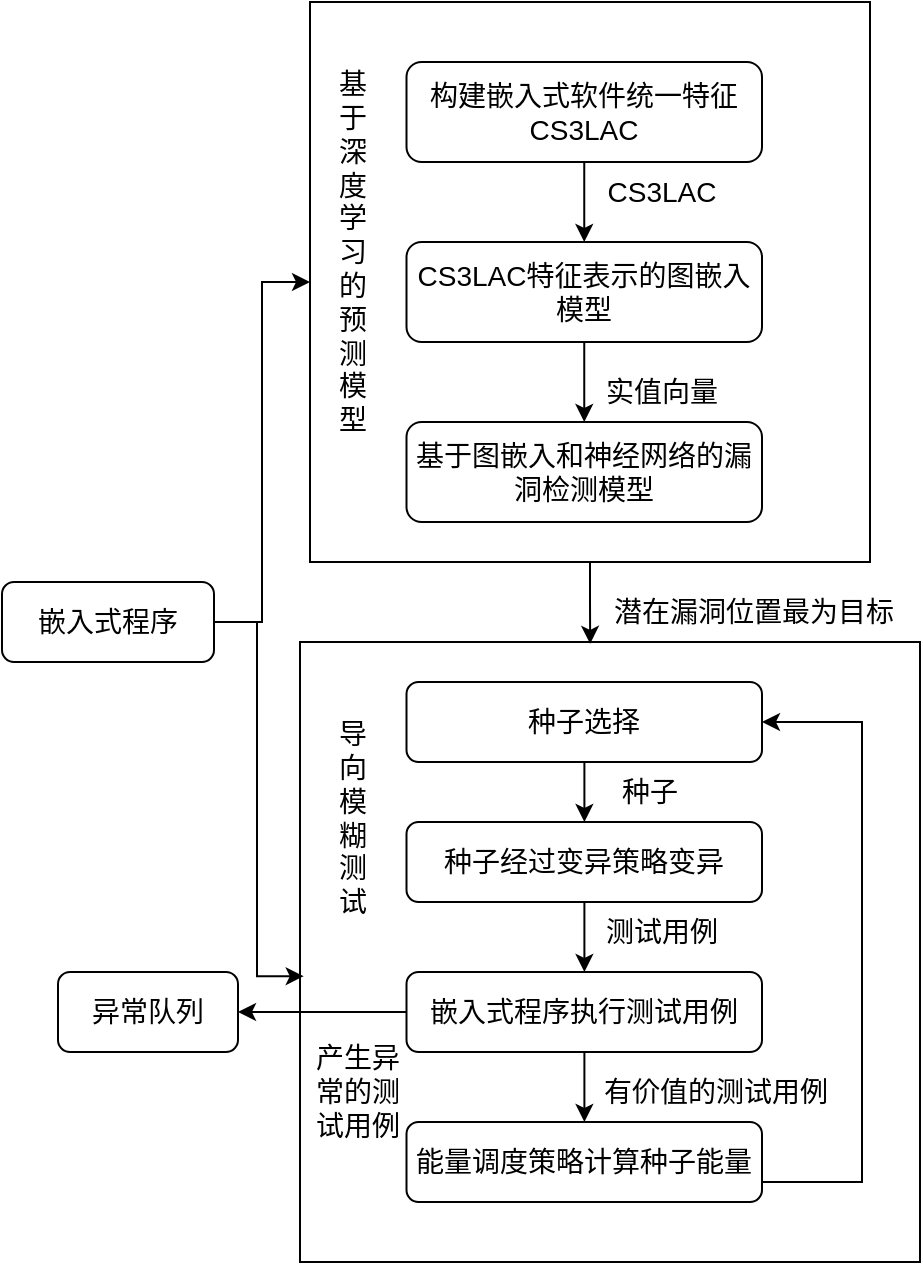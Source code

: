 <mxfile version="16.6.5" type="github">
  <diagram id="OHyPSjCy68gsxI-wNri1" name="第 1 页">
    <mxGraphModel dx="1422" dy="762" grid="1" gridSize="10" guides="1" tooltips="1" connect="1" arrows="1" fold="1" page="1" pageScale="1" pageWidth="827" pageHeight="1169" math="0" shadow="0">
      <root>
        <mxCell id="0" />
        <mxCell id="1" parent="0" />
        <mxCell id="xx09_448Wli5jbYRlQ8F-13" value="" style="whiteSpace=wrap;html=1;aspect=fixed;fontSize=14;" vertex="1" parent="1">
          <mxGeometry x="269" y="420" width="310" height="310" as="geometry" />
        </mxCell>
        <mxCell id="xx09_448Wli5jbYRlQ8F-27" style="edgeStyle=orthogonalEdgeStyle;rounded=0;orthogonalLoop=1;jettySize=auto;html=1;entryX=0.468;entryY=0.003;entryDx=0;entryDy=0;entryPerimeter=0;fontSize=14;" edge="1" parent="1" source="xx09_448Wli5jbYRlQ8F-12" target="xx09_448Wli5jbYRlQ8F-13">
          <mxGeometry relative="1" as="geometry" />
        </mxCell>
        <mxCell id="xx09_448Wli5jbYRlQ8F-12" value="" style="whiteSpace=wrap;html=1;aspect=fixed;fontSize=14;" vertex="1" parent="1">
          <mxGeometry x="274" y="100" width="280" height="280" as="geometry" />
        </mxCell>
        <mxCell id="xx09_448Wli5jbYRlQ8F-29" style="edgeStyle=orthogonalEdgeStyle;rounded=0;orthogonalLoop=1;jettySize=auto;html=1;entryX=0;entryY=0.5;entryDx=0;entryDy=0;fontSize=14;" edge="1" parent="1" source="xx09_448Wli5jbYRlQ8F-1" target="xx09_448Wli5jbYRlQ8F-12">
          <mxGeometry relative="1" as="geometry" />
        </mxCell>
        <mxCell id="xx09_448Wli5jbYRlQ8F-30" style="edgeStyle=orthogonalEdgeStyle;rounded=0;orthogonalLoop=1;jettySize=auto;html=1;entryX=0.006;entryY=0.539;entryDx=0;entryDy=0;entryPerimeter=0;fontSize=14;" edge="1" parent="1" source="xx09_448Wli5jbYRlQ8F-1" target="xx09_448Wli5jbYRlQ8F-13">
          <mxGeometry relative="1" as="geometry" />
        </mxCell>
        <mxCell id="xx09_448Wli5jbYRlQ8F-1" value="&lt;font style=&quot;font-size: 14px&quot;&gt;嵌入式程序&lt;/font&gt;" style="rounded=1;whiteSpace=wrap;html=1;" vertex="1" parent="1">
          <mxGeometry x="120" y="390" width="106" height="40" as="geometry" />
        </mxCell>
        <mxCell id="xx09_448Wli5jbYRlQ8F-20" value="" style="edgeStyle=orthogonalEdgeStyle;rounded=0;orthogonalLoop=1;jettySize=auto;html=1;fontSize=14;" edge="1" parent="1" source="xx09_448Wli5jbYRlQ8F-2" target="xx09_448Wli5jbYRlQ8F-3">
          <mxGeometry relative="1" as="geometry" />
        </mxCell>
        <mxCell id="xx09_448Wli5jbYRlQ8F-2" value="构建嵌入式软件统一特征CS3LAC" style="rounded=1;whiteSpace=wrap;html=1;fontSize=14;" vertex="1" parent="1">
          <mxGeometry x="322.25" y="130" width="177.75" height="50" as="geometry" />
        </mxCell>
        <mxCell id="xx09_448Wli5jbYRlQ8F-21" value="" style="edgeStyle=orthogonalEdgeStyle;rounded=0;orthogonalLoop=1;jettySize=auto;html=1;fontSize=14;" edge="1" parent="1" source="xx09_448Wli5jbYRlQ8F-3" target="xx09_448Wli5jbYRlQ8F-4">
          <mxGeometry relative="1" as="geometry" />
        </mxCell>
        <mxCell id="xx09_448Wli5jbYRlQ8F-3" value="CS3LAC特征表示的图嵌入模型" style="rounded=1;whiteSpace=wrap;html=1;fontSize=14;" vertex="1" parent="1">
          <mxGeometry x="322.25" y="220" width="177.75" height="50" as="geometry" />
        </mxCell>
        <mxCell id="xx09_448Wli5jbYRlQ8F-4" value="基于图嵌入和神经网络的漏洞检测模型" style="rounded=1;whiteSpace=wrap;html=1;fontSize=14;" vertex="1" parent="1">
          <mxGeometry x="322.25" y="310" width="177.75" height="50" as="geometry" />
        </mxCell>
        <mxCell id="xx09_448Wli5jbYRlQ8F-23" style="edgeStyle=orthogonalEdgeStyle;rounded=0;orthogonalLoop=1;jettySize=auto;html=1;fontSize=14;" edge="1" parent="1" source="xx09_448Wli5jbYRlQ8F-5" target="xx09_448Wli5jbYRlQ8F-6">
          <mxGeometry relative="1" as="geometry" />
        </mxCell>
        <mxCell id="xx09_448Wli5jbYRlQ8F-5" value="种子选择" style="rounded=1;whiteSpace=wrap;html=1;fontSize=14;" vertex="1" parent="1">
          <mxGeometry x="322.25" y="440" width="177.75" height="40" as="geometry" />
        </mxCell>
        <mxCell id="xx09_448Wli5jbYRlQ8F-16" value="" style="edgeStyle=orthogonalEdgeStyle;rounded=0;orthogonalLoop=1;jettySize=auto;html=1;fontSize=14;" edge="1" parent="1" source="xx09_448Wli5jbYRlQ8F-6" target="xx09_448Wli5jbYRlQ8F-7">
          <mxGeometry relative="1" as="geometry" />
        </mxCell>
        <mxCell id="xx09_448Wli5jbYRlQ8F-6" value="种子经过变异策略变异" style="rounded=1;whiteSpace=wrap;html=1;fontSize=14;" vertex="1" parent="1">
          <mxGeometry x="322.25" y="510" width="177.75" height="40" as="geometry" />
        </mxCell>
        <mxCell id="xx09_448Wli5jbYRlQ8F-14" value="" style="edgeStyle=orthogonalEdgeStyle;rounded=0;orthogonalLoop=1;jettySize=auto;html=1;fontSize=14;" edge="1" parent="1" source="xx09_448Wli5jbYRlQ8F-7" target="xx09_448Wli5jbYRlQ8F-10">
          <mxGeometry relative="1" as="geometry" />
        </mxCell>
        <mxCell id="xx09_448Wli5jbYRlQ8F-15" value="" style="edgeStyle=orthogonalEdgeStyle;rounded=0;orthogonalLoop=1;jettySize=auto;html=1;fontSize=14;" edge="1" parent="1" source="xx09_448Wli5jbYRlQ8F-7" target="xx09_448Wli5jbYRlQ8F-11">
          <mxGeometry relative="1" as="geometry" />
        </mxCell>
        <mxCell id="xx09_448Wli5jbYRlQ8F-7" value="嵌入式程序执行测试用例" style="rounded=1;whiteSpace=wrap;html=1;fontSize=14;" vertex="1" parent="1">
          <mxGeometry x="322.25" y="585" width="177.75" height="40" as="geometry" />
        </mxCell>
        <mxCell id="xx09_448Wli5jbYRlQ8F-10" value="异常队列" style="rounded=1;whiteSpace=wrap;html=1;fontSize=14;" vertex="1" parent="1">
          <mxGeometry x="148" y="585" width="90" height="40" as="geometry" />
        </mxCell>
        <mxCell id="xx09_448Wli5jbYRlQ8F-28" style="edgeStyle=orthogonalEdgeStyle;rounded=0;orthogonalLoop=1;jettySize=auto;html=1;entryX=1;entryY=0.5;entryDx=0;entryDy=0;fontSize=14;" edge="1" parent="1" source="xx09_448Wli5jbYRlQ8F-11" target="xx09_448Wli5jbYRlQ8F-5">
          <mxGeometry relative="1" as="geometry">
            <Array as="points">
              <mxPoint x="550" y="690" />
              <mxPoint x="550" y="460" />
            </Array>
          </mxGeometry>
        </mxCell>
        <mxCell id="xx09_448Wli5jbYRlQ8F-11" value="能量调度策略计算种子能量" style="rounded=1;whiteSpace=wrap;html=1;fontSize=14;" vertex="1" parent="1">
          <mxGeometry x="322.25" y="660" width="177.75" height="40" as="geometry" />
        </mxCell>
        <mxCell id="xx09_448Wli5jbYRlQ8F-31" value="CS3LAC" style="text;html=1;strokeColor=none;fillColor=none;align=center;verticalAlign=middle;whiteSpace=wrap;rounded=0;fontSize=14;" vertex="1" parent="1">
          <mxGeometry x="420" y="180" width="60" height="30" as="geometry" />
        </mxCell>
        <mxCell id="xx09_448Wli5jbYRlQ8F-32" value="实值向量" style="text;html=1;strokeColor=none;fillColor=none;align=center;verticalAlign=middle;whiteSpace=wrap;rounded=0;fontSize=14;" vertex="1" parent="1">
          <mxGeometry x="420" y="280" width="60" height="30" as="geometry" />
        </mxCell>
        <mxCell id="xx09_448Wli5jbYRlQ8F-33" value="潜在漏洞位置最为目标" style="text;html=1;strokeColor=none;fillColor=none;align=center;verticalAlign=middle;whiteSpace=wrap;rounded=0;fontSize=14;" vertex="1" parent="1">
          <mxGeometry x="420" y="390" width="152" height="30" as="geometry" />
        </mxCell>
        <mxCell id="xx09_448Wli5jbYRlQ8F-34" value="种子" style="text;html=1;strokeColor=none;fillColor=none;align=center;verticalAlign=middle;whiteSpace=wrap;rounded=0;fontSize=14;" vertex="1" parent="1">
          <mxGeometry x="414" y="480" width="60" height="30" as="geometry" />
        </mxCell>
        <mxCell id="xx09_448Wli5jbYRlQ8F-35" value="测试用例" style="text;html=1;strokeColor=none;fillColor=none;align=center;verticalAlign=middle;whiteSpace=wrap;rounded=0;fontSize=14;" vertex="1" parent="1">
          <mxGeometry x="420" y="550" width="60" height="30" as="geometry" />
        </mxCell>
        <mxCell id="xx09_448Wli5jbYRlQ8F-36" value="有价值的测试用例" style="text;html=1;strokeColor=none;fillColor=none;align=center;verticalAlign=middle;whiteSpace=wrap;rounded=0;fontSize=14;" vertex="1" parent="1">
          <mxGeometry x="414" y="630" width="126" height="30" as="geometry" />
        </mxCell>
        <mxCell id="xx09_448Wli5jbYRlQ8F-37" value="产生异常的测试用例" style="text;html=1;strokeColor=none;fillColor=none;align=center;verticalAlign=middle;whiteSpace=wrap;rounded=0;fontSize=14;" vertex="1" parent="1">
          <mxGeometry x="274" y="615" width="47.75" height="60" as="geometry" />
        </mxCell>
        <mxCell id="xx09_448Wli5jbYRlQ8F-39" value="基于深度学习的预测模型" style="text;html=1;strokeColor=none;fillColor=none;align=center;verticalAlign=middle;whiteSpace=wrap;rounded=0;fontSize=14;" vertex="1" parent="1">
          <mxGeometry x="281.25" y="130" width="28.75" height="190" as="geometry" />
        </mxCell>
        <mxCell id="xx09_448Wli5jbYRlQ8F-40" value="导向模糊测试" style="text;html=1;strokeColor=none;fillColor=none;align=center;verticalAlign=middle;whiteSpace=wrap;rounded=0;fontSize=14;" vertex="1" parent="1">
          <mxGeometry x="281.25" y="430" width="28.75" height="155" as="geometry" />
        </mxCell>
      </root>
    </mxGraphModel>
  </diagram>
</mxfile>
